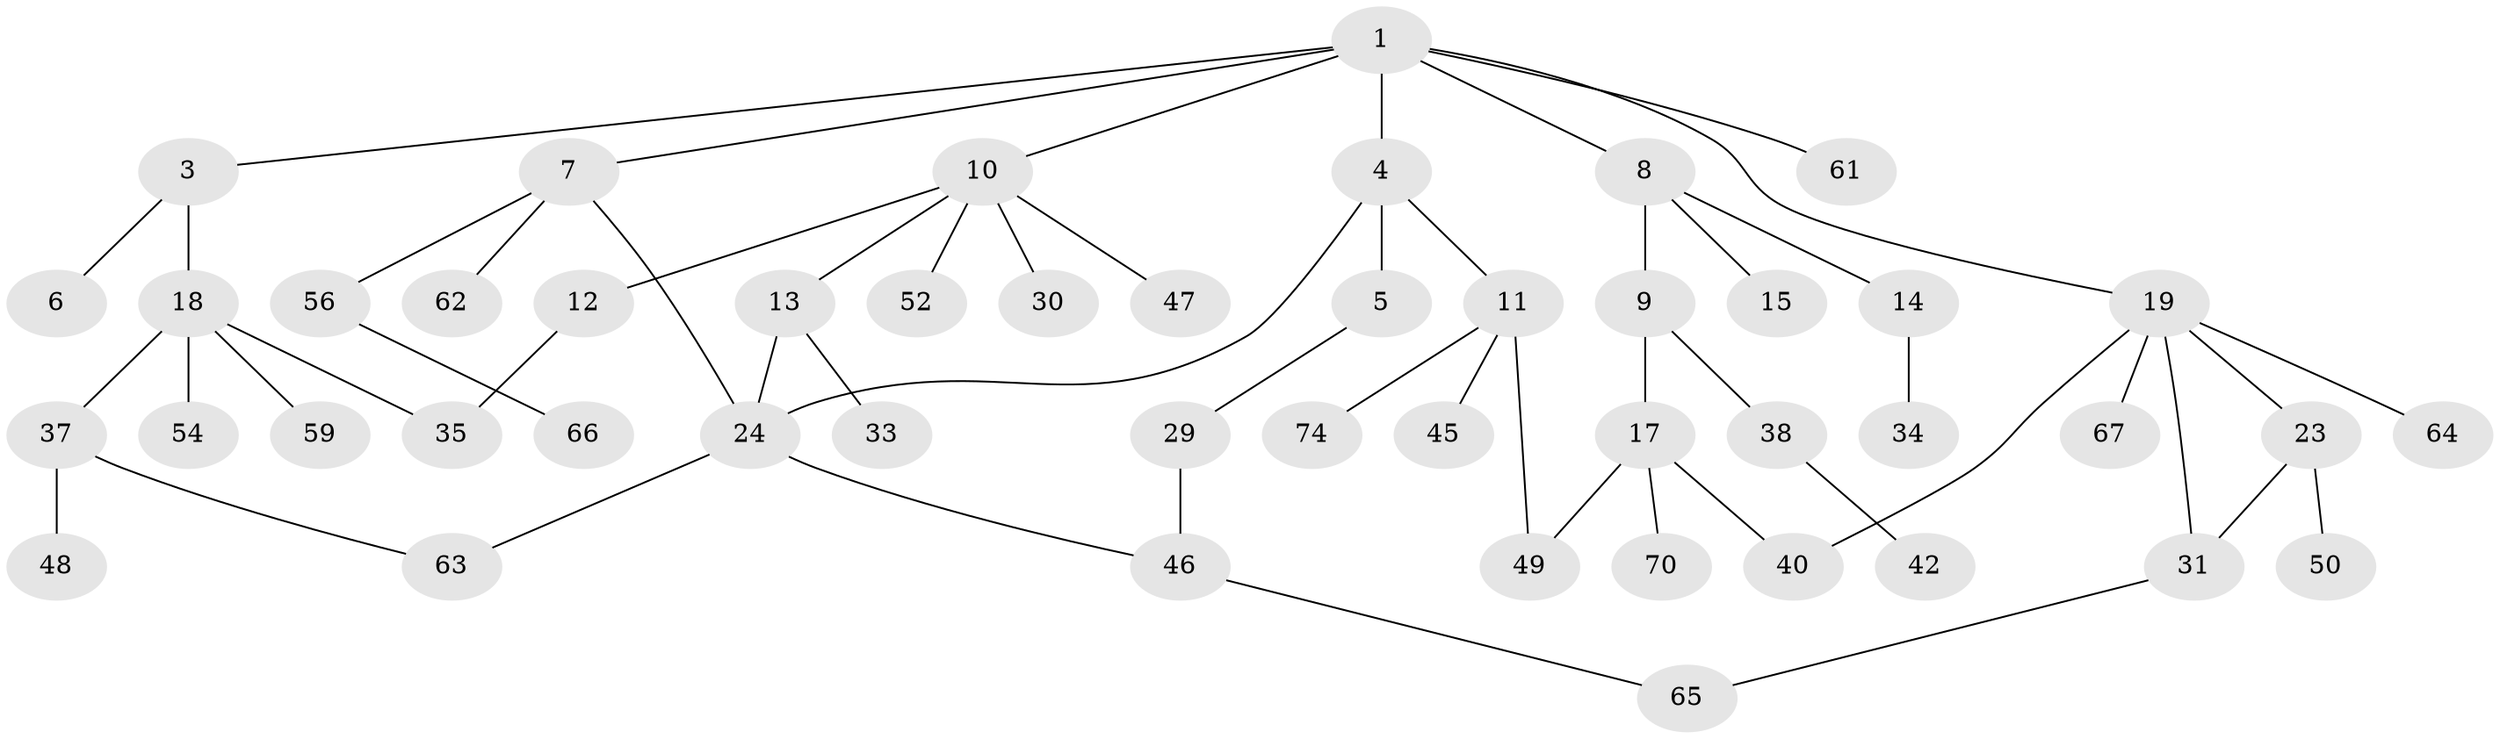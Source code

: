 // Generated by graph-tools (version 1.1) at 2025/23/03/03/25 07:23:31]
// undirected, 48 vertices, 56 edges
graph export_dot {
graph [start="1"]
  node [color=gray90,style=filled];
  1 [super="+2"];
  3 [super="+60"];
  4 [super="+43"];
  5;
  6;
  7 [super="+26"];
  8 [super="+25"];
  9 [super="+71"];
  10 [super="+20"];
  11 [super="+39"];
  12 [super="+36"];
  13 [super="+28"];
  14 [super="+16"];
  15;
  17 [super="+21"];
  18 [super="+22"];
  19 [super="+27"];
  23 [super="+32"];
  24 [super="+44"];
  29;
  30;
  31 [super="+55"];
  33 [super="+57"];
  34;
  35 [super="+51"];
  37 [super="+41"];
  38 [super="+72"];
  40 [super="+58"];
  42;
  45;
  46 [super="+69"];
  47 [super="+73"];
  48;
  49 [super="+53"];
  50;
  52;
  54;
  56;
  59;
  61;
  62;
  63 [super="+68"];
  64;
  65;
  66;
  67;
  70;
  74;
  1 -- 8;
  1 -- 19;
  1 -- 3;
  1 -- 4;
  1 -- 7;
  1 -- 10;
  1 -- 61;
  3 -- 6;
  3 -- 18;
  4 -- 5;
  4 -- 11;
  4 -- 24;
  5 -- 29;
  7 -- 24;
  7 -- 56;
  7 -- 62;
  8 -- 9;
  8 -- 14;
  8 -- 15;
  9 -- 17;
  9 -- 38;
  10 -- 12;
  10 -- 13;
  10 -- 52;
  10 -- 30;
  10 -- 47;
  11 -- 49;
  11 -- 74;
  11 -- 45;
  12 -- 35;
  13 -- 24;
  13 -- 33;
  14 -- 34;
  17 -- 40;
  17 -- 49;
  17 -- 70;
  18 -- 59;
  18 -- 35;
  18 -- 37;
  18 -- 54;
  19 -- 23;
  19 -- 64;
  19 -- 40;
  19 -- 67;
  19 -- 31;
  23 -- 31;
  23 -- 50;
  24 -- 46;
  24 -- 63;
  29 -- 46;
  31 -- 65;
  37 -- 63;
  37 -- 48;
  38 -- 42;
  46 -- 65;
  56 -- 66;
}
